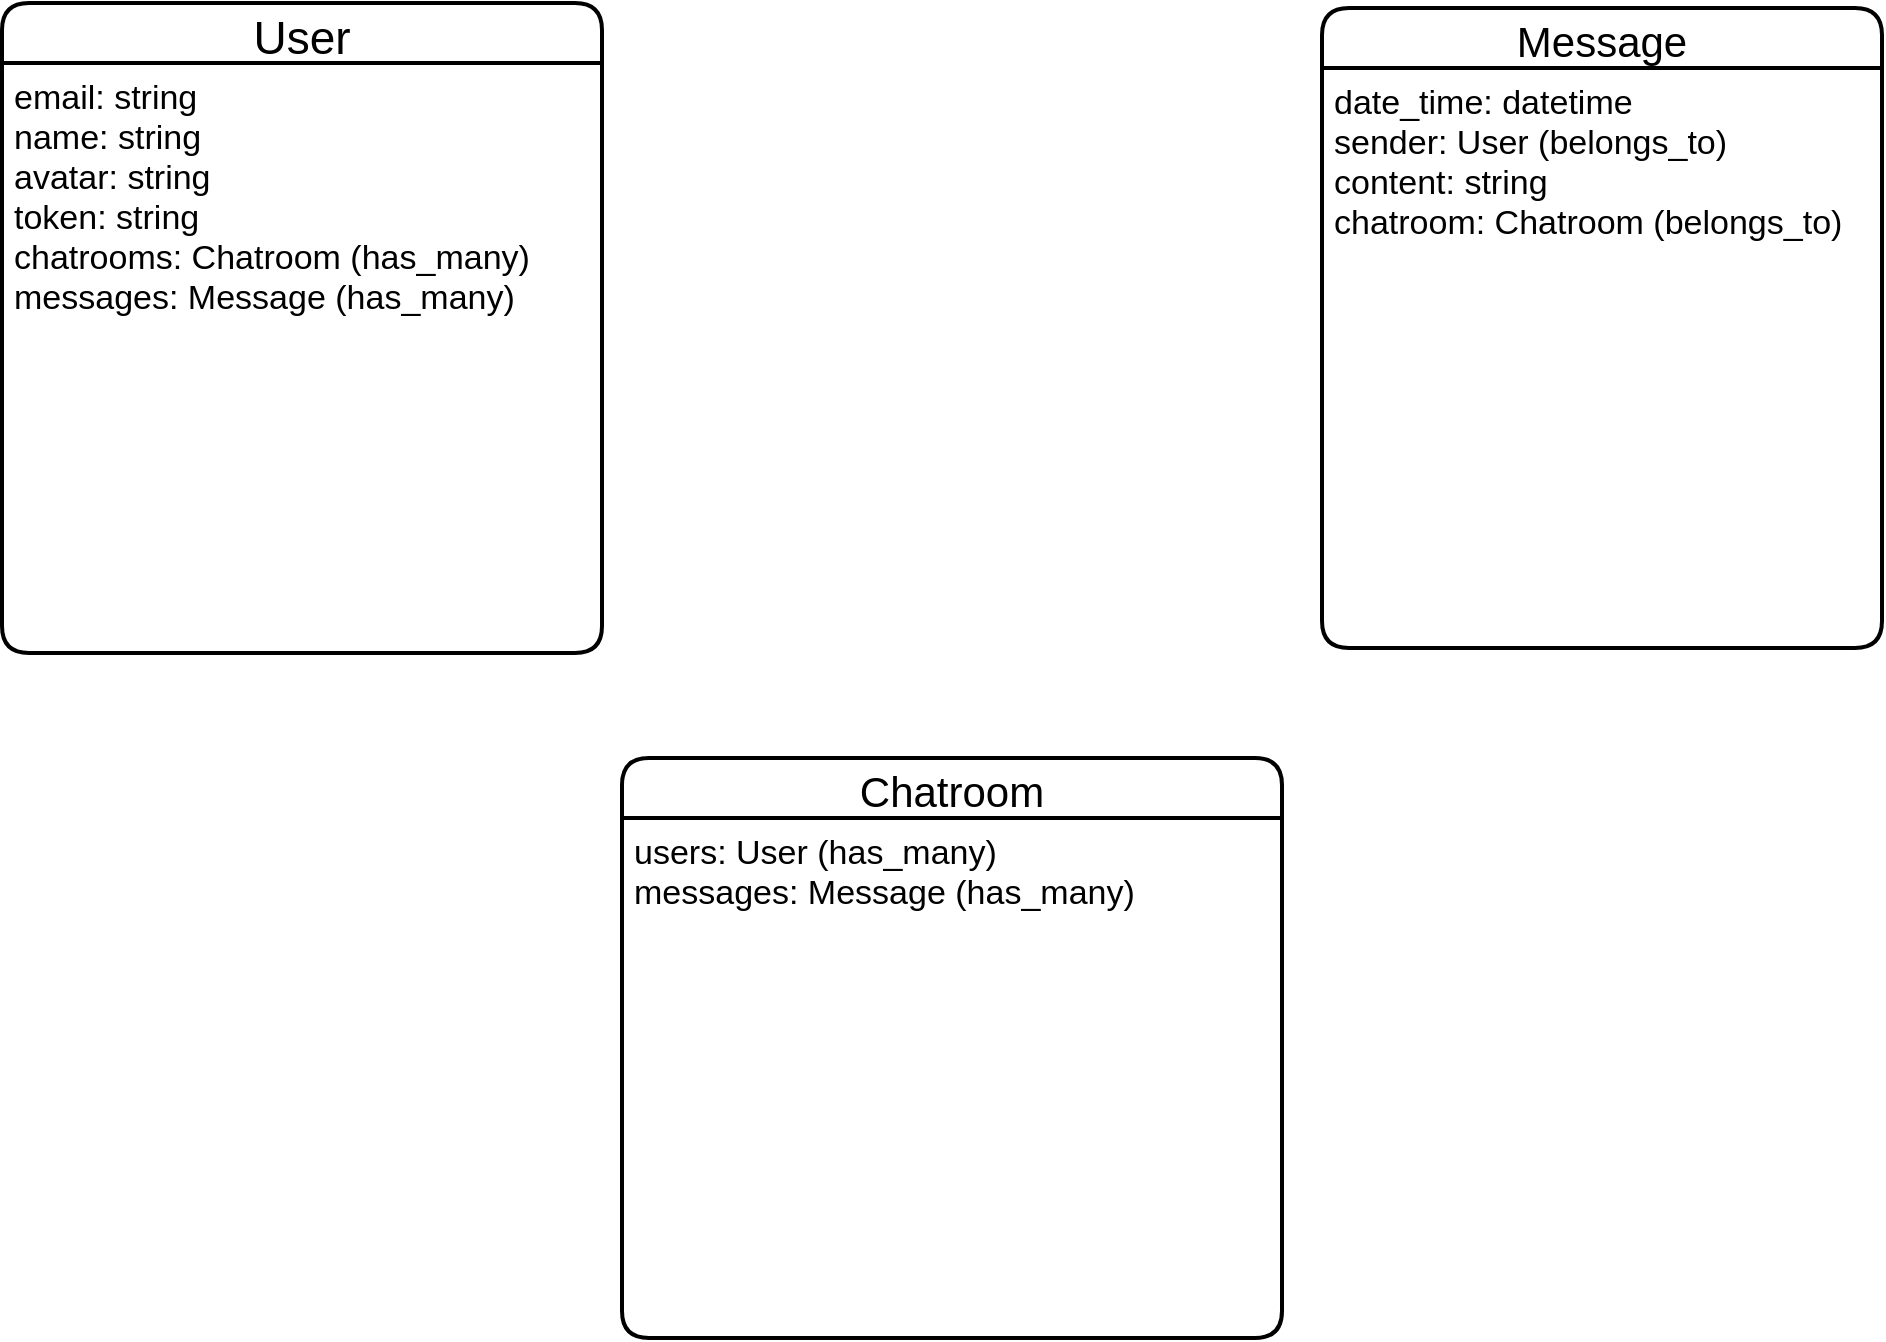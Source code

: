<mxfile version="13.1.11" type="github"><diagram id="PQkVR_lF6DNFHg5IZBfE" name="Page-1"><mxGraphModel dx="2889" dy="1975" grid="1" gridSize="10" guides="1" tooltips="1" connect="1" arrows="1" fold="1" page="1" pageScale="1" pageWidth="827" pageHeight="1169" math="0" shadow="0"><root><mxCell id="0"/><mxCell id="1" parent="0"/><mxCell id="2WOzL4dxfEcRWe8FPC8_-3" value="User" style="swimlane;childLayout=stackLayout;horizontal=1;startSize=30;horizontalStack=0;rounded=1;fontSize=23;fontStyle=0;strokeWidth=2;resizeParent=0;resizeLast=1;shadow=0;dashed=0;align=center;" vertex="1" parent="1"><mxGeometry x="-360" y="-277.5" width="300" height="325" as="geometry"/></mxCell><mxCell id="2WOzL4dxfEcRWe8FPC8_-4" value="email: string&#10;name: string&#10;avatar: string&#10;token: string&#10;chatrooms: Chatroom (has_many)&#10;messages: Message (has_many)" style="align=left;strokeColor=none;fillColor=none;spacingLeft=4;fontSize=17;verticalAlign=top;resizable=0;rotatable=0;part=1;" vertex="1" parent="2WOzL4dxfEcRWe8FPC8_-3"><mxGeometry y="30" width="300" height="295" as="geometry"/></mxCell><mxCell id="2WOzL4dxfEcRWe8FPC8_-17" value="Message" style="swimlane;childLayout=stackLayout;horizontal=1;startSize=30;horizontalStack=0;rounded=1;fontSize=21;fontStyle=0;strokeWidth=2;resizeParent=0;resizeLast=1;shadow=0;dashed=0;align=center;" vertex="1" parent="1"><mxGeometry x="300" y="-275" width="280" height="320" as="geometry"/></mxCell><mxCell id="2WOzL4dxfEcRWe8FPC8_-18" value="date_time: datetime&#10;sender: User (belongs_to)&#10;content: string&#10;chatroom: Chatroom (belongs_to)" style="align=left;strokeColor=none;fillColor=none;spacingLeft=4;fontSize=17;verticalAlign=top;resizable=0;rotatable=0;part=1;" vertex="1" parent="2WOzL4dxfEcRWe8FPC8_-17"><mxGeometry y="30" width="280" height="290" as="geometry"/></mxCell><mxCell id="2WOzL4dxfEcRWe8FPC8_-14" value="Chatroom" style="swimlane;childLayout=stackLayout;horizontal=1;startSize=30;horizontalStack=0;rounded=1;fontSize=21;fontStyle=0;strokeWidth=2;resizeParent=0;resizeLast=1;shadow=0;dashed=0;align=center;" vertex="1" parent="1"><mxGeometry x="-50" y="100" width="330" height="290" as="geometry"/></mxCell><mxCell id="2WOzL4dxfEcRWe8FPC8_-15" value="users: User (has_many)&#10;messages: Message (has_many)" style="align=left;strokeColor=none;fillColor=none;spacingLeft=4;fontSize=17;verticalAlign=top;resizable=0;rotatable=0;part=1;" vertex="1" parent="2WOzL4dxfEcRWe8FPC8_-14"><mxGeometry y="30" width="330" height="260" as="geometry"/></mxCell></root></mxGraphModel></diagram></mxfile>